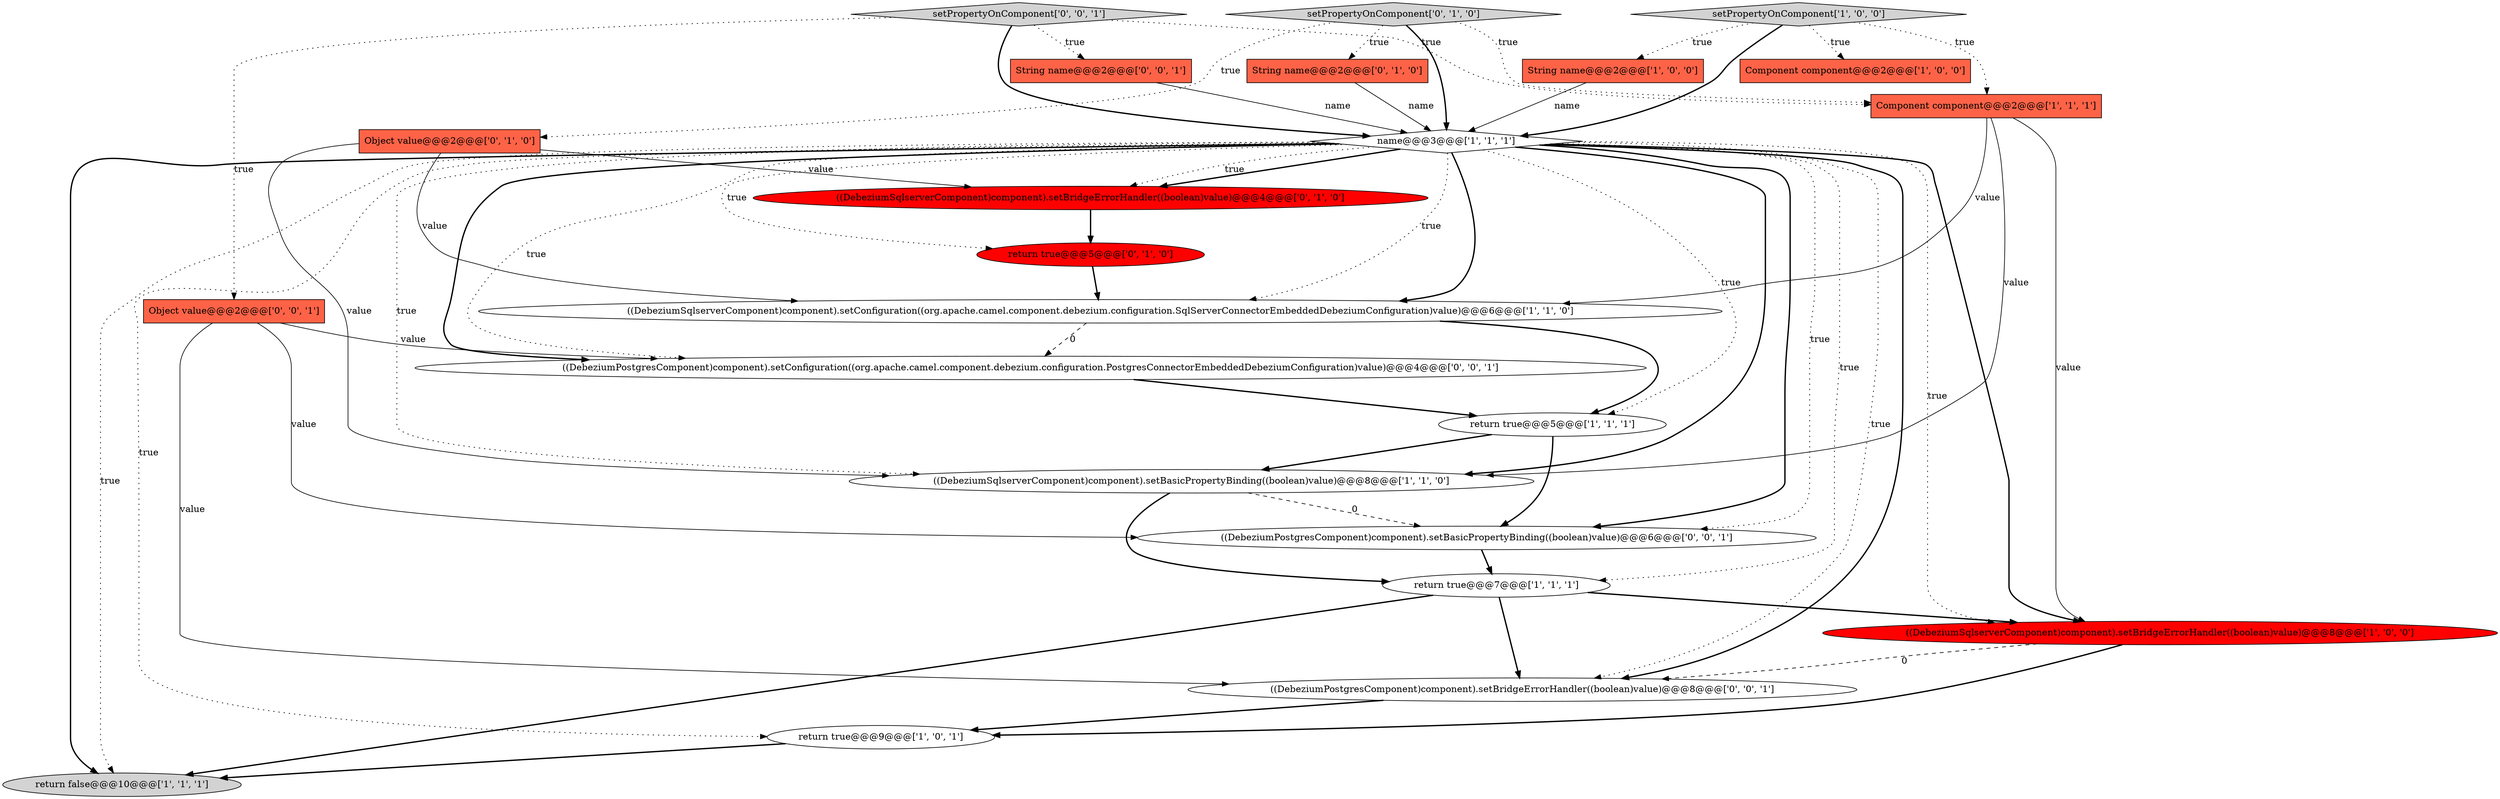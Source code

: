 digraph {
11 [style = filled, label = "name@@@3@@@['1', '1', '1']", fillcolor = white, shape = diamond image = "AAA0AAABBB1BBB"];
9 [style = filled, label = "((DebeziumSqlserverComponent)component).setBridgeErrorHandler((boolean)value)@@@8@@@['1', '0', '0']", fillcolor = red, shape = ellipse image = "AAA1AAABBB1BBB"];
15 [style = filled, label = "((DebeziumSqlserverComponent)component).setBridgeErrorHandler((boolean)value)@@@4@@@['0', '1', '0']", fillcolor = red, shape = ellipse image = "AAA1AAABBB2BBB"];
1 [style = filled, label = "((DebeziumSqlserverComponent)component).setConfiguration((org.apache.camel.component.debezium.configuration.SqlServerConnectorEmbeddedDebeziumConfiguration)value)@@@6@@@['1', '1', '0']", fillcolor = white, shape = ellipse image = "AAA0AAABBB1BBB"];
19 [style = filled, label = "setPropertyOnComponent['0', '0', '1']", fillcolor = lightgray, shape = diamond image = "AAA0AAABBB3BBB"];
22 [style = filled, label = "((DebeziumPostgresComponent)component).setBridgeErrorHandler((boolean)value)@@@8@@@['0', '0', '1']", fillcolor = white, shape = ellipse image = "AAA0AAABBB3BBB"];
8 [style = filled, label = "Component component@@@2@@@['1', '1', '1']", fillcolor = tomato, shape = box image = "AAA0AAABBB1BBB"];
5 [style = filled, label = "((DebeziumSqlserverComponent)component).setBasicPropertyBinding((boolean)value)@@@8@@@['1', '1', '0']", fillcolor = white, shape = ellipse image = "AAA0AAABBB1BBB"];
0 [style = filled, label = "String name@@@2@@@['1', '0', '0']", fillcolor = tomato, shape = box image = "AAA0AAABBB1BBB"];
7 [style = filled, label = "setPropertyOnComponent['1', '0', '0']", fillcolor = lightgray, shape = diamond image = "AAA0AAABBB1BBB"];
12 [style = filled, label = "Object value@@@2@@@['0', '1', '0']", fillcolor = tomato, shape = box image = "AAA0AAABBB2BBB"];
16 [style = filled, label = "return true@@@5@@@['0', '1', '0']", fillcolor = red, shape = ellipse image = "AAA1AAABBB2BBB"];
4 [style = filled, label = "Component component@@@2@@@['1', '0', '0']", fillcolor = tomato, shape = box image = "AAA0AAABBB1BBB"];
17 [style = filled, label = "((DebeziumPostgresComponent)component).setBasicPropertyBinding((boolean)value)@@@6@@@['0', '0', '1']", fillcolor = white, shape = ellipse image = "AAA0AAABBB3BBB"];
21 [style = filled, label = "((DebeziumPostgresComponent)component).setConfiguration((org.apache.camel.component.debezium.configuration.PostgresConnectorEmbeddedDebeziumConfiguration)value)@@@4@@@['0', '0', '1']", fillcolor = white, shape = ellipse image = "AAA0AAABBB3BBB"];
2 [style = filled, label = "return true@@@9@@@['1', '0', '1']", fillcolor = white, shape = ellipse image = "AAA0AAABBB1BBB"];
6 [style = filled, label = "return false@@@10@@@['1', '1', '1']", fillcolor = lightgray, shape = ellipse image = "AAA0AAABBB1BBB"];
3 [style = filled, label = "return true@@@5@@@['1', '1', '1']", fillcolor = white, shape = ellipse image = "AAA0AAABBB1BBB"];
10 [style = filled, label = "return true@@@7@@@['1', '1', '1']", fillcolor = white, shape = ellipse image = "AAA0AAABBB1BBB"];
14 [style = filled, label = "String name@@@2@@@['0', '1', '0']", fillcolor = tomato, shape = box image = "AAA0AAABBB2BBB"];
13 [style = filled, label = "setPropertyOnComponent['0', '1', '0']", fillcolor = lightgray, shape = diamond image = "AAA0AAABBB2BBB"];
18 [style = filled, label = "Object value@@@2@@@['0', '0', '1']", fillcolor = tomato, shape = box image = "AAA0AAABBB3BBB"];
20 [style = filled, label = "String name@@@2@@@['0', '0', '1']", fillcolor = tomato, shape = box image = "AAA0AAABBB3BBB"];
10->22 [style = bold, label=""];
20->11 [style = solid, label="name"];
8->9 [style = solid, label="value"];
5->10 [style = bold, label=""];
12->1 [style = solid, label="value"];
17->10 [style = bold, label=""];
7->11 [style = bold, label=""];
22->2 [style = bold, label=""];
13->12 [style = dotted, label="true"];
8->1 [style = solid, label="value"];
11->1 [style = bold, label=""];
9->2 [style = bold, label=""];
11->10 [style = dotted, label="true"];
19->20 [style = dotted, label="true"];
11->1 [style = dotted, label="true"];
2->6 [style = bold, label=""];
11->6 [style = bold, label=""];
12->5 [style = solid, label="value"];
11->21 [style = bold, label=""];
12->15 [style = solid, label="value"];
19->18 [style = dotted, label="true"];
11->17 [style = dotted, label="true"];
1->3 [style = bold, label=""];
11->9 [style = dotted, label="true"];
11->5 [style = dotted, label="true"];
19->11 [style = bold, label=""];
1->21 [style = dashed, label="0"];
0->11 [style = solid, label="name"];
9->22 [style = dashed, label="0"];
7->0 [style = dotted, label="true"];
11->9 [style = bold, label=""];
15->16 [style = bold, label=""];
11->22 [style = dotted, label="true"];
10->6 [style = bold, label=""];
19->8 [style = dotted, label="true"];
13->11 [style = bold, label=""];
11->15 [style = bold, label=""];
18->21 [style = solid, label="value"];
8->5 [style = solid, label="value"];
11->5 [style = bold, label=""];
3->5 [style = bold, label=""];
11->2 [style = dotted, label="true"];
5->17 [style = dashed, label="0"];
18->22 [style = solid, label="value"];
16->1 [style = bold, label=""];
13->8 [style = dotted, label="true"];
11->6 [style = dotted, label="true"];
7->4 [style = dotted, label="true"];
11->22 [style = bold, label=""];
11->16 [style = dotted, label="true"];
11->17 [style = bold, label=""];
3->17 [style = bold, label=""];
18->17 [style = solid, label="value"];
10->9 [style = bold, label=""];
11->21 [style = dotted, label="true"];
14->11 [style = solid, label="name"];
11->15 [style = dotted, label="true"];
7->8 [style = dotted, label="true"];
11->3 [style = dotted, label="true"];
13->14 [style = dotted, label="true"];
21->3 [style = bold, label=""];
}
